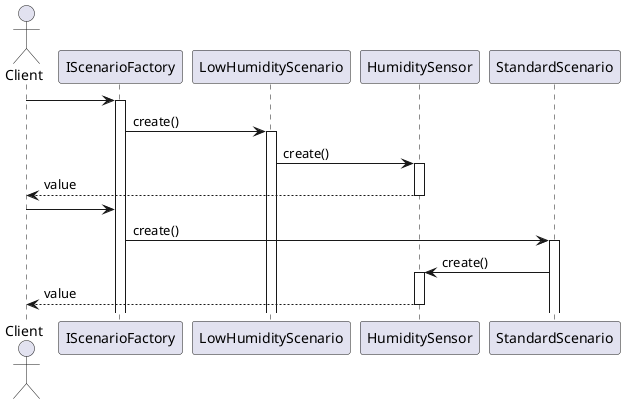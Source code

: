 @startuml SingletonFactoryDiagram

actor Client

Client -> IScenarioFactory
activate IScenarioFactory

IScenarioFactory -> LowHumidityScenario: create()
activate LowHumidityScenario

LowHumidityScenario -> HumiditySensor: create()
activate HumiditySensor
HumiditySensor --> Client: value
deactivate HumiditySensor

Client -> IScenarioFactory

IScenarioFactory -> StandardScenario: create()
activate StandardScenario

StandardScenario -> HumiditySensor: create()
activate HumiditySensor
HumiditySensor --> Client: value
deactivate HumiditySensor

@enduml